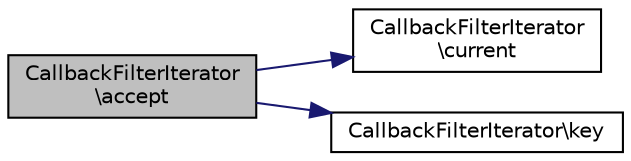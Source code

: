 digraph "CallbackFilterIterator\accept"
{
  edge [fontname="Helvetica",fontsize="10",labelfontname="Helvetica",labelfontsize="10"];
  node [fontname="Helvetica",fontsize="10",shape=record];
  rankdir="LR";
  Node1 [label="CallbackFilterIterator\l\\accept",height=0.2,width=0.4,color="black", fillcolor="grey75", style="filled" fontcolor="black"];
  Node1 -> Node2 [color="midnightblue",fontsize="10",style="solid",fontname="Helvetica"];
  Node2 [label="CallbackFilterIterator\l\\current",height=0.2,width=0.4,color="black", fillcolor="white", style="filled",URL="$classCallbackFilterIterator.html#a34f2c388b627047fee61617ee6630711"];
  Node1 -> Node3 [color="midnightblue",fontsize="10",style="solid",fontname="Helvetica"];
  Node3 [label="CallbackFilterIterator\\key",height=0.2,width=0.4,color="black", fillcolor="white", style="filled",URL="$classCallbackFilterIterator.html#a91740dfbdcded0459cc27aaf427c09a4"];
}
